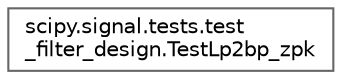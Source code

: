 digraph "Graphical Class Hierarchy"
{
 // LATEX_PDF_SIZE
  bgcolor="transparent";
  edge [fontname=Helvetica,fontsize=10,labelfontname=Helvetica,labelfontsize=10];
  node [fontname=Helvetica,fontsize=10,shape=box,height=0.2,width=0.4];
  rankdir="LR";
  Node0 [id="Node000000",label="scipy.signal.tests.test\l_filter_design.TestLp2bp_zpk",height=0.2,width=0.4,color="grey40", fillcolor="white", style="filled",URL="$d5/d63/classscipy_1_1signal_1_1tests_1_1test__filter__design_1_1TestLp2bp__zpk.html",tooltip=" "];
}
